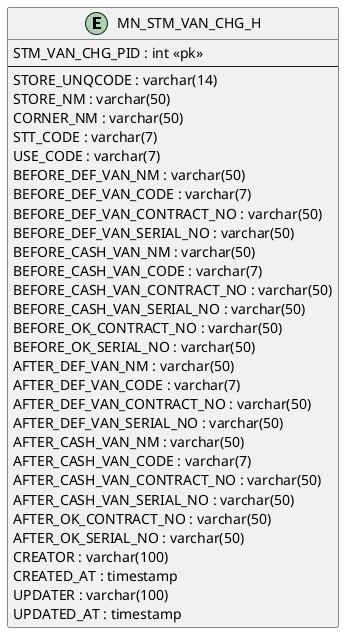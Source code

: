 @startuml

left to right direction

entity "MN_STM_VAN_CHG_H" as mnPartnerCard {
  STM_VAN_CHG_PID : int <<pk>>
  --
  STORE_UNQCODE : varchar(14)
  STORE_NM : varchar(50)
  CORNER_NM : varchar(50)
  STT_CODE : varchar(7)
  USE_CODE : varchar(7)
  BEFORE_DEF_VAN_NM : varchar(50)
  BEFORE_DEF_VAN_CODE : varchar(7)
  BEFORE_DEF_VAN_CONTRACT_NO : varchar(50)
  BEFORE_DEF_VAN_SERIAL_NO : varchar(50)
  BEFORE_CASH_VAN_NM : varchar(50)
  BEFORE_CASH_VAN_CODE : varchar(7)
  BEFORE_CASH_VAN_CONTRACT_NO : varchar(50)
  BEFORE_CASH_VAN_SERIAL_NO : varchar(50)
  BEFORE_OK_CONTRACT_NO : varchar(50)
  BEFORE_OK_SERIAL_NO : varchar(50)
  AFTER_DEF_VAN_NM : varchar(50)
  AFTER_DEF_VAN_CODE : varchar(7)
  AFTER_DEF_VAN_CONTRACT_NO : varchar(50)
  AFTER_DEF_VAN_SERIAL_NO : varchar(50)
  AFTER_CASH_VAN_NM : varchar(50)
  AFTER_CASH_VAN_CODE : varchar(7)
  AFTER_CASH_VAN_CONTRACT_NO : varchar(50)
  AFTER_CASH_VAN_SERIAL_NO : varchar(50)
  AFTER_OK_CONTRACT_NO : varchar(50)
  AFTER_OK_SERIAL_NO : varchar(50)
  CREATOR : varchar(100)
  CREATED_AT : timestamp
  UPDATER : varchar(100)
  UPDATED_AT : timestamp
}

@enduml
